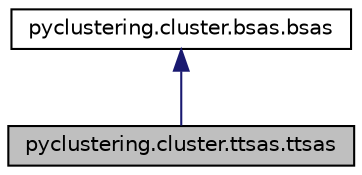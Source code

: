 digraph "pyclustering.cluster.ttsas.ttsas"
{
 // INTERACTIVE_SVG=YES
 // LATEX_PDF_SIZE
  edge [fontname="Helvetica",fontsize="10",labelfontname="Helvetica",labelfontsize="10"];
  node [fontname="Helvetica",fontsize="10",shape=record];
  Node1 [label="pyclustering.cluster.ttsas.ttsas",height=0.2,width=0.4,color="black", fillcolor="grey75", style="filled", fontcolor="black",tooltip="Class represents TTSAS (Two-Threshold Sequential Algorithmic Scheme)."];
  Node2 -> Node1 [dir="back",color="midnightblue",fontsize="10",style="solid",fontname="Helvetica"];
  Node2 [label="pyclustering.cluster.bsas.bsas",height=0.2,width=0.4,color="black", fillcolor="white", style="filled",URL="$db/d8b/classpyclustering_1_1cluster_1_1bsas_1_1bsas.html",tooltip="Class represents BSAS clustering algorithm - basic sequential algorithmic scheme."];
}
